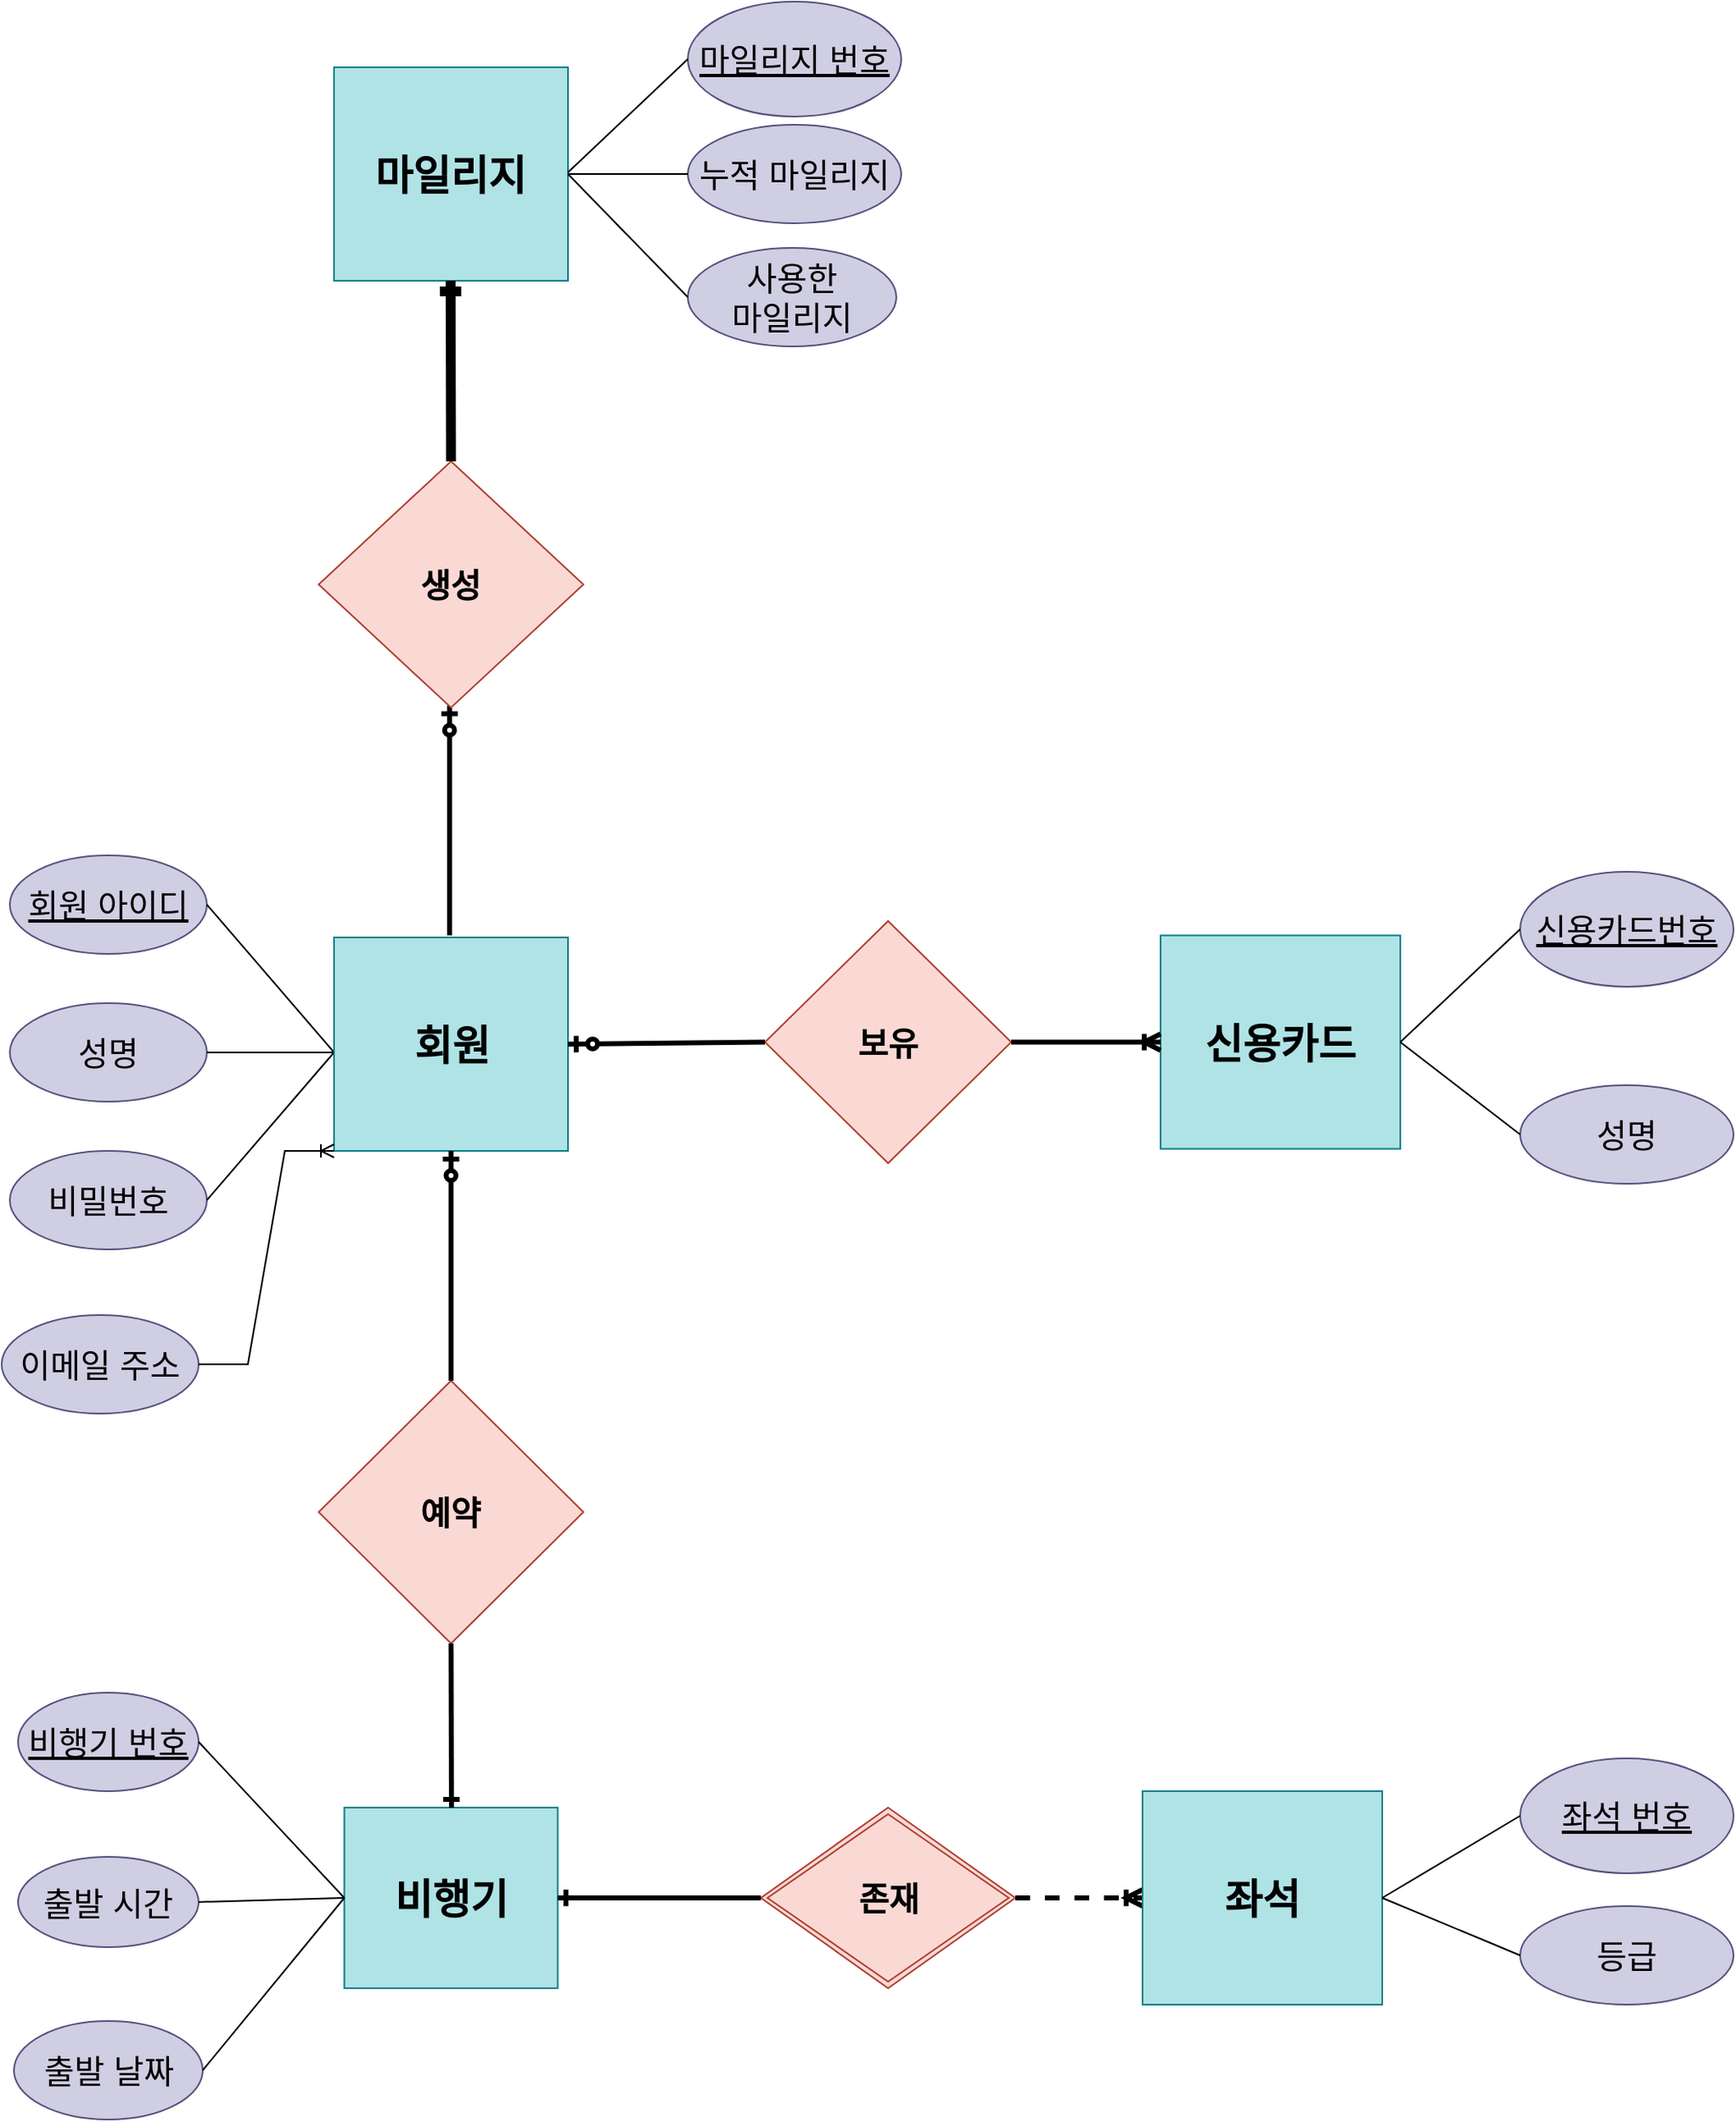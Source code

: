 <mxfile version="21.3.8" type="device" pages="2">
  <diagram name="페이지-1" id="NZyWrNh_rc1T426QeQfZ">
    <mxGraphModel dx="2157" dy="2286" grid="1" gridSize="10" guides="1" tooltips="1" connect="1" arrows="0" fold="1" page="1" pageScale="1" pageWidth="827" pageHeight="1169" math="0" shadow="0">
      <root>
        <mxCell id="0" />
        <mxCell id="1" parent="0" />
        <mxCell id="X0IeuD4PIzZGFYJ8xIGn-2" value="예약" style="shape=rhombus;perimeter=rhombusPerimeter;whiteSpace=wrap;html=1;align=center;fontSize=20;fillColor=#fad9d5;strokeColor=#ae4132;fontStyle=1" parent="1" vertex="1">
          <mxGeometry x="168.13" y="680" width="161.25" height="160" as="geometry" />
        </mxCell>
        <mxCell id="X0IeuD4PIzZGFYJ8xIGn-16" value="회원 아이디" style="ellipse;whiteSpace=wrap;html=1;align=center;fontStyle=4;fontSize=20;fillColor=#d0cee2;strokeColor=#56517e;" parent="1" vertex="1">
          <mxGeometry x="-20" y="360" width="120" height="60" as="geometry" />
        </mxCell>
        <mxCell id="X0IeuD4PIzZGFYJ8xIGn-17" value="성명" style="ellipse;whiteSpace=wrap;html=1;align=center;fontSize=20;fillColor=#d0cee2;strokeColor=#56517e;" parent="1" vertex="1">
          <mxGeometry x="-20" y="450" width="120" height="60" as="geometry" />
        </mxCell>
        <mxCell id="X0IeuD4PIzZGFYJ8xIGn-19" value="" style="endArrow=none;html=1;rounded=0;exitX=1;exitY=0.5;exitDx=0;exitDy=0;entryX=0;entryY=0.5;entryDx=0;entryDy=0;" parent="1" source="X0IeuD4PIzZGFYJ8xIGn-16" edge="1">
          <mxGeometry relative="1" as="geometry">
            <mxPoint x="160" y="405" as="sourcePoint" />
            <mxPoint x="177.5" y="480.0" as="targetPoint" />
          </mxGeometry>
        </mxCell>
        <mxCell id="X0IeuD4PIzZGFYJ8xIGn-20" value="" style="endArrow=none;html=1;rounded=0;exitX=1;exitY=0.5;exitDx=0;exitDy=0;entryX=0;entryY=0.5;entryDx=0;entryDy=0;" parent="1" source="X0IeuD4PIzZGFYJ8xIGn-17" edge="1">
          <mxGeometry relative="1" as="geometry">
            <mxPoint x="60" y="365" as="sourcePoint" />
            <mxPoint x="177.5" y="480.0" as="targetPoint" />
          </mxGeometry>
        </mxCell>
        <mxCell id="X0IeuD4PIzZGFYJ8xIGn-23" value="비밀번호" style="ellipse;whiteSpace=wrap;html=1;align=center;fontSize=20;fillColor=#d0cee2;strokeColor=#56517e;" parent="1" vertex="1">
          <mxGeometry x="-20" y="540" width="120" height="60" as="geometry" />
        </mxCell>
        <mxCell id="X0IeuD4PIzZGFYJ8xIGn-24" value="" style="endArrow=none;html=1;rounded=0;exitX=1;exitY=0.5;exitDx=0;exitDy=0;entryX=0;entryY=0.5;entryDx=0;entryDy=0;" parent="1" source="X0IeuD4PIzZGFYJ8xIGn-23" edge="1">
          <mxGeometry relative="1" as="geometry">
            <mxPoint x="60" y="420" as="sourcePoint" />
            <mxPoint x="177.5" y="480.0" as="targetPoint" />
          </mxGeometry>
        </mxCell>
        <mxCell id="X0IeuD4PIzZGFYJ8xIGn-28" value="비행기" style="whiteSpace=wrap;html=1;align=center;fontSize=25;fontStyle=1;labelBorderColor=none;fillColor=#b0e3e6;strokeColor=#0e8088;" parent="1" vertex="1">
          <mxGeometry x="183.75" y="940" width="130" height="110" as="geometry" />
        </mxCell>
        <mxCell id="X0IeuD4PIzZGFYJ8xIGn-29" value="회원" style="whiteSpace=wrap;html=1;align=center;fontSize=25;fontStyle=1;labelBorderColor=none;fillColor=#b0e3e6;strokeColor=#0e8088;" parent="1" vertex="1">
          <mxGeometry x="177.5" y="410" width="142.5" height="130" as="geometry" />
        </mxCell>
        <mxCell id="X0IeuD4PIzZGFYJ8xIGn-30" value="" style="edgeStyle=elbowEdgeStyle;fontSize=12;html=1;endArrow=ERzeroToOne;endFill=1;entryX=0.5;entryY=1;entryDx=0;entryDy=0;exitX=0.5;exitY=0;exitDx=0;exitDy=0;horizontal=0;verticalAlign=bottom;align=left;fontStyle=7;rounded=0;startArrow=none;startFill=0;elbow=vertical;strokeWidth=3;" parent="1" source="X0IeuD4PIzZGFYJ8xIGn-2" target="X0IeuD4PIzZGFYJ8xIGn-29" edge="1">
          <mxGeometry width="100" height="100" relative="1" as="geometry">
            <mxPoint x="220" y="685" as="sourcePoint" />
            <mxPoint x="320" y="585" as="targetPoint" />
          </mxGeometry>
        </mxCell>
        <mxCell id="X0IeuD4PIzZGFYJ8xIGn-31" value="" style="edgeStyle=elbowEdgeStyle;fontSize=12;html=1;endArrow=ERone;endFill=1;rounded=0;exitX=0.5;exitY=1;exitDx=0;exitDy=0;entryX=0.5;entryY=0;entryDx=0;entryDy=0;strokeWidth=3;" parent="1" source="X0IeuD4PIzZGFYJ8xIGn-2" target="X0IeuD4PIzZGFYJ8xIGn-28" edge="1">
          <mxGeometry width="100" height="100" relative="1" as="geometry">
            <mxPoint x="490" y="860" as="sourcePoint" />
            <mxPoint x="390" y="960" as="targetPoint" />
          </mxGeometry>
        </mxCell>
        <mxCell id="X0IeuD4PIzZGFYJ8xIGn-32" value="보유" style="shape=rhombus;perimeter=rhombusPerimeter;whiteSpace=wrap;html=1;align=center;fontSize=20;fillColor=#fad9d5;strokeColor=#ae4132;fontStyle=1" parent="1" vertex="1">
          <mxGeometry x="440" y="400" width="150" height="147.5" as="geometry" />
        </mxCell>
        <mxCell id="X0IeuD4PIzZGFYJ8xIGn-34" value="" style="fontSize=12;html=1;endArrow=ERzeroToOne;endFill=1;entryX=1;entryY=0.5;entryDx=0;entryDy=0;exitX=0;exitY=0.5;exitDx=0;exitDy=0;horizontal=0;verticalAlign=bottom;align=left;fontStyle=7;rounded=0;startArrow=none;startFill=0;elbow=vertical;strokeWidth=3;" parent="1" source="X0IeuD4PIzZGFYJ8xIGn-32" target="X0IeuD4PIzZGFYJ8xIGn-29" edge="1">
          <mxGeometry width="100" height="100" relative="1" as="geometry">
            <mxPoint x="391.25" y="515" as="sourcePoint" />
            <mxPoint x="420.25" y="370" as="targetPoint" />
          </mxGeometry>
        </mxCell>
        <mxCell id="X0IeuD4PIzZGFYJ8xIGn-36" value="신용카드" style="whiteSpace=wrap;html=1;align=center;fontSize=25;fontStyle=1;labelBorderColor=none;fillColor=#b0e3e6;strokeColor=#0e8088;" parent="1" vertex="1">
          <mxGeometry x="681" y="408.75" width="146" height="130" as="geometry" />
        </mxCell>
        <mxCell id="X0IeuD4PIzZGFYJ8xIGn-37" value="" style="edgeStyle=entityRelationEdgeStyle;fontSize=12;html=1;endArrow=ERoneToMany;rounded=0;entryX=0;entryY=0.5;entryDx=0;entryDy=0;strokeWidth=3;" parent="1" source="X0IeuD4PIzZGFYJ8xIGn-32" target="X0IeuD4PIzZGFYJ8xIGn-36" edge="1">
          <mxGeometry width="100" height="100" relative="1" as="geometry">
            <mxPoint x="580" y="740" as="sourcePoint" />
            <mxPoint x="680" y="640" as="targetPoint" />
          </mxGeometry>
        </mxCell>
        <mxCell id="X0IeuD4PIzZGFYJ8xIGn-38" value="신용카드번호" style="ellipse;whiteSpace=wrap;html=1;align=center;fontStyle=4;fontSize=20;fillColor=#d0cee2;strokeColor=#56517e;" parent="1" vertex="1">
          <mxGeometry x="900" y="370" width="130" height="70" as="geometry" />
        </mxCell>
        <mxCell id="X0IeuD4PIzZGFYJ8xIGn-39" value="" style="endArrow=none;html=1;rounded=0;exitX=0;exitY=0.5;exitDx=0;exitDy=0;entryX=1;entryY=0.5;entryDx=0;entryDy=0;" parent="1" source="X0IeuD4PIzZGFYJ8xIGn-38" target="X0IeuD4PIzZGFYJ8xIGn-36" edge="1">
          <mxGeometry relative="1" as="geometry">
            <mxPoint x="1030" y="390" as="sourcePoint" />
            <mxPoint x="840.0" y="482.5" as="targetPoint" />
          </mxGeometry>
        </mxCell>
        <mxCell id="X0IeuD4PIzZGFYJ8xIGn-40" value="성명" style="ellipse;whiteSpace=wrap;html=1;align=center;fontSize=20;fillColor=#d0cee2;strokeColor=#56517e;" parent="1" vertex="1">
          <mxGeometry x="900" y="500" width="130" height="60" as="geometry" />
        </mxCell>
        <mxCell id="X0IeuD4PIzZGFYJ8xIGn-41" value="" style="endArrow=none;html=1;rounded=0;exitX=0;exitY=0.5;exitDx=0;exitDy=0;entryX=1;entryY=0.5;entryDx=0;entryDy=0;" parent="1" source="X0IeuD4PIzZGFYJ8xIGn-40" target="X0IeuD4PIzZGFYJ8xIGn-36" edge="1">
          <mxGeometry relative="1" as="geometry">
            <mxPoint x="930" y="375" as="sourcePoint" />
            <mxPoint x="1048" y="490" as="targetPoint" />
          </mxGeometry>
        </mxCell>
        <mxCell id="X0IeuD4PIzZGFYJ8xIGn-42" value="비행기 번호" style="ellipse;whiteSpace=wrap;html=1;align=center;fontStyle=4;fontSize=20;fillColor=#d0cee2;strokeColor=#56517e;" parent="1" vertex="1">
          <mxGeometry x="-15" y="870" width="110" height="60" as="geometry" />
        </mxCell>
        <mxCell id="X0IeuD4PIzZGFYJ8xIGn-43" value="출발 시간" style="ellipse;whiteSpace=wrap;html=1;align=center;fontSize=20;fillColor=#d0cee2;strokeColor=#56517e;" parent="1" vertex="1">
          <mxGeometry x="-15" y="970" width="110" height="55" as="geometry" />
        </mxCell>
        <mxCell id="X0IeuD4PIzZGFYJ8xIGn-44" value="" style="endArrow=none;html=1;rounded=0;exitX=1;exitY=0.5;exitDx=0;exitDy=0;entryX=0;entryY=0.5;entryDx=0;entryDy=0;" parent="1" source="X0IeuD4PIzZGFYJ8xIGn-42" target="X0IeuD4PIzZGFYJ8xIGn-28" edge="1">
          <mxGeometry relative="1" as="geometry">
            <mxPoint x="160" y="650" as="sourcePoint" />
            <mxPoint x="178" y="725" as="targetPoint" />
          </mxGeometry>
        </mxCell>
        <mxCell id="X0IeuD4PIzZGFYJ8xIGn-45" value="" style="endArrow=none;html=1;rounded=0;exitX=1;exitY=0.5;exitDx=0;exitDy=0;entryX=0;entryY=0.5;entryDx=0;entryDy=0;" parent="1" source="X0IeuD4PIzZGFYJ8xIGn-43" target="X0IeuD4PIzZGFYJ8xIGn-28" edge="1">
          <mxGeometry relative="1" as="geometry">
            <mxPoint x="60" y="610" as="sourcePoint" />
            <mxPoint x="178" y="725" as="targetPoint" />
          </mxGeometry>
        </mxCell>
        <mxCell id="X0IeuD4PIzZGFYJ8xIGn-46" value="출발 날짜" style="ellipse;whiteSpace=wrap;html=1;align=center;fontSize=20;fillColor=#d0cee2;strokeColor=#56517e;" parent="1" vertex="1">
          <mxGeometry x="-17.5" y="1070" width="115" height="60" as="geometry" />
        </mxCell>
        <mxCell id="X0IeuD4PIzZGFYJ8xIGn-47" value="" style="endArrow=none;html=1;rounded=0;exitX=1;exitY=0.5;exitDx=0;exitDy=0;entryX=0;entryY=0.5;entryDx=0;entryDy=0;" parent="1" source="X0IeuD4PIzZGFYJ8xIGn-46" target="X0IeuD4PIzZGFYJ8xIGn-28" edge="1">
          <mxGeometry relative="1" as="geometry">
            <mxPoint x="60" y="665" as="sourcePoint" />
            <mxPoint x="178" y="725" as="targetPoint" />
          </mxGeometry>
        </mxCell>
        <mxCell id="X0IeuD4PIzZGFYJ8xIGn-49" value="존재" style="shape=rhombus;double=1;perimeter=rhombusPerimeter;whiteSpace=wrap;html=1;align=center;fillColor=#fad9d5;strokeColor=#ae4132;fontSize=20;fontStyle=1" parent="1" vertex="1">
          <mxGeometry x="437.5" y="940" width="155" height="110" as="geometry" />
        </mxCell>
        <mxCell id="X0IeuD4PIzZGFYJ8xIGn-50" value="" style="edgeStyle=entityRelationEdgeStyle;fontSize=12;html=1;endArrow=ERone;endFill=1;rounded=0;entryX=1;entryY=0.5;entryDx=0;entryDy=0;exitX=0;exitY=0.5;exitDx=0;exitDy=0;strokeWidth=3;" parent="1" source="X0IeuD4PIzZGFYJ8xIGn-49" target="X0IeuD4PIzZGFYJ8xIGn-28" edge="1">
          <mxGeometry width="100" height="100" relative="1" as="geometry">
            <mxPoint x="350" y="960" as="sourcePoint" />
            <mxPoint x="450" y="860" as="targetPoint" />
          </mxGeometry>
        </mxCell>
        <mxCell id="X0IeuD4PIzZGFYJ8xIGn-51" value="" style="edgeStyle=entityRelationEdgeStyle;fontSize=12;html=1;endArrow=ERoneToMany;rounded=0;exitX=1;exitY=0.5;exitDx=0;exitDy=0;entryX=0;entryY=0.5;entryDx=0;entryDy=0;dashed=1;strokeWidth=3;" parent="1" source="X0IeuD4PIzZGFYJ8xIGn-49" target="X0IeuD4PIzZGFYJ8xIGn-52" edge="1">
          <mxGeometry width="100" height="100" relative="1" as="geometry">
            <mxPoint x="670" y="1020" as="sourcePoint" />
            <mxPoint x="720" y="1000" as="targetPoint" />
          </mxGeometry>
        </mxCell>
        <mxCell id="X0IeuD4PIzZGFYJ8xIGn-52" value="좌석" style="whiteSpace=wrap;html=1;align=center;fontSize=25;fontStyle=1;labelBorderColor=none;fillColor=#b0e3e6;strokeColor=#0e8088;" parent="1" vertex="1">
          <mxGeometry x="670" y="930" width="146" height="130" as="geometry" />
        </mxCell>
        <mxCell id="X0IeuD4PIzZGFYJ8xIGn-53" value="좌석 번호" style="ellipse;whiteSpace=wrap;html=1;align=center;fontStyle=4;fontSize=20;fillColor=#d0cee2;strokeColor=#56517e;" parent="1" vertex="1">
          <mxGeometry x="900" y="910" width="130" height="70" as="geometry" />
        </mxCell>
        <mxCell id="X0IeuD4PIzZGFYJ8xIGn-54" value="" style="endArrow=none;html=1;rounded=0;exitX=0;exitY=0.5;exitDx=0;exitDy=0;entryX=1;entryY=0.5;entryDx=0;entryDy=0;" parent="1" source="X0IeuD4PIzZGFYJ8xIGn-53" target="X0IeuD4PIzZGFYJ8xIGn-52" edge="1">
          <mxGeometry relative="1" as="geometry">
            <mxPoint x="1079" y="923.13" as="sourcePoint" />
            <mxPoint x="889.0" y="1015.63" as="targetPoint" />
          </mxGeometry>
        </mxCell>
        <mxCell id="X0IeuD4PIzZGFYJ8xIGn-55" value="등급" style="ellipse;whiteSpace=wrap;html=1;align=center;fontSize=20;fillColor=#d0cee2;strokeColor=#56517e;" parent="1" vertex="1">
          <mxGeometry x="900" y="1000" width="130" height="60" as="geometry" />
        </mxCell>
        <mxCell id="X0IeuD4PIzZGFYJ8xIGn-56" value="" style="endArrow=none;html=1;rounded=0;exitX=0;exitY=0.5;exitDx=0;exitDy=0;entryX=1;entryY=0.5;entryDx=0;entryDy=0;" parent="1" source="X0IeuD4PIzZGFYJ8xIGn-55" target="X0IeuD4PIzZGFYJ8xIGn-52" edge="1">
          <mxGeometry relative="1" as="geometry">
            <mxPoint x="979" y="908.13" as="sourcePoint" />
            <mxPoint x="1097" y="1023.13" as="targetPoint" />
          </mxGeometry>
        </mxCell>
        <mxCell id="X0IeuD4PIzZGFYJ8xIGn-57" value="" style="edgeStyle=elbowEdgeStyle;fontSize=12;html=1;endArrow=ERzeroToOne;endFill=1;entryX=0.5;entryY=1;entryDx=0;entryDy=0;exitX=0.5;exitY=0;exitDx=0;exitDy=0;horizontal=0;verticalAlign=bottom;align=left;fontStyle=7;rounded=0;startArrow=none;startFill=0;elbow=vertical;strokeWidth=3;" parent="1" edge="1">
          <mxGeometry width="100" height="100" relative="1" as="geometry">
            <mxPoint x="247.85" y="408.75" as="sourcePoint" />
            <mxPoint x="247.85" y="268.75" as="targetPoint" />
          </mxGeometry>
        </mxCell>
        <mxCell id="X0IeuD4PIzZGFYJ8xIGn-58" value="생성" style="shape=rhombus;perimeter=rhombusPerimeter;whiteSpace=wrap;html=1;align=center;fontSize=20;fillColor=#fad9d5;strokeColor=#ae4132;fontStyle=1" parent="1" vertex="1">
          <mxGeometry x="168.12" y="120" width="161.25" height="150" as="geometry" />
        </mxCell>
        <mxCell id="X0IeuD4PIzZGFYJ8xIGn-59" value="마일리지" style="whiteSpace=wrap;html=1;align=center;fontSize=25;fontStyle=1;labelBorderColor=none;fillColor=#b0e3e6;strokeColor=#0e8088;" parent="1" vertex="1">
          <mxGeometry x="177.49" y="-120" width="142.5" height="130" as="geometry" />
        </mxCell>
        <mxCell id="X0IeuD4PIzZGFYJ8xIGn-63" value="이메일 주소" style="ellipse;whiteSpace=wrap;html=1;align=center;fontSize=20;fillColor=#d0cee2;strokeColor=#56517e;" parent="1" vertex="1">
          <mxGeometry x="-25" y="640" width="120" height="60" as="geometry" />
        </mxCell>
        <mxCell id="R2j0oWUdNMGbaGaLVdNO-1" value="마일리지 번호" style="ellipse;whiteSpace=wrap;html=1;align=center;fontStyle=4;fontSize=20;fillColor=#d0cee2;strokeColor=#56517e;" parent="1" vertex="1">
          <mxGeometry x="392.99" y="-160" width="130" height="70" as="geometry" />
        </mxCell>
        <mxCell id="R2j0oWUdNMGbaGaLVdNO-2" value="" style="endArrow=none;html=1;rounded=0;exitX=0;exitY=0.5;exitDx=0;exitDy=0;entryX=1;entryY=0.5;entryDx=0;entryDy=0;" parent="1" source="R2j0oWUdNMGbaGaLVdNO-1" edge="1">
          <mxGeometry relative="1" as="geometry">
            <mxPoint x="522.99" y="-140" as="sourcePoint" />
            <mxPoint x="319.99" y="-56" as="targetPoint" />
          </mxGeometry>
        </mxCell>
        <mxCell id="R2j0oWUdNMGbaGaLVdNO-3" value="누적 마일리지" style="ellipse;whiteSpace=wrap;html=1;align=center;fontSize=20;fillColor=#d0cee2;strokeColor=#56517e;" parent="1" vertex="1">
          <mxGeometry x="392.99" y="-85" width="130" height="60" as="geometry" />
        </mxCell>
        <mxCell id="R2j0oWUdNMGbaGaLVdNO-4" value="" style="endArrow=none;html=1;rounded=0;exitX=0;exitY=0.5;exitDx=0;exitDy=0;entryX=1;entryY=0.5;entryDx=0;entryDy=0;" parent="1" source="R2j0oWUdNMGbaGaLVdNO-3" target="X0IeuD4PIzZGFYJ8xIGn-59" edge="1">
          <mxGeometry relative="1" as="geometry">
            <mxPoint x="423" y="-149" as="sourcePoint" />
            <mxPoint x="360" y="-60" as="targetPoint" />
          </mxGeometry>
        </mxCell>
        <mxCell id="R2j0oWUdNMGbaGaLVdNO-5" value="사용한 &lt;br&gt;마일리지" style="ellipse;whiteSpace=wrap;html=1;align=center;fontSize=20;fillColor=#d0cee2;strokeColor=#56517e;" parent="1" vertex="1">
          <mxGeometry x="392.99" y="-10" width="127.01" height="60" as="geometry" />
        </mxCell>
        <mxCell id="R2j0oWUdNMGbaGaLVdNO-6" value="" style="endArrow=none;html=1;rounded=0;exitX=0;exitY=0.5;exitDx=0;exitDy=0;entryX=1;entryY=0.5;entryDx=0;entryDy=0;" parent="1" source="R2j0oWUdNMGbaGaLVdNO-5" target="X0IeuD4PIzZGFYJ8xIGn-59" edge="1">
          <mxGeometry relative="1" as="geometry">
            <mxPoint x="432.37" y="-79" as="sourcePoint" />
            <mxPoint x="329.37" y="20" as="targetPoint" />
          </mxGeometry>
        </mxCell>
        <mxCell id="R2j0oWUdNMGbaGaLVdNO-7" value="" style="edgeStyle=entityRelationEdgeStyle;fontSize=12;html=1;endArrow=ERoneToMany;rounded=0;exitX=1;exitY=0.5;exitDx=0;exitDy=0;entryX=0;entryY=1;entryDx=0;entryDy=0;" parent="1" source="X0IeuD4PIzZGFYJ8xIGn-63" target="X0IeuD4PIzZGFYJ8xIGn-29" edge="1">
          <mxGeometry width="100" height="100" relative="1" as="geometry">
            <mxPoint x="95" y="680" as="sourcePoint" />
            <mxPoint x="180" y="480" as="targetPoint" />
          </mxGeometry>
        </mxCell>
        <mxCell id="R2j0oWUdNMGbaGaLVdNO-11" value="" style="edgeStyle=elbowEdgeStyle;fontSize=12;html=1;endArrow=ERone;endFill=1;rounded=0;exitX=0.5;exitY=0;exitDx=0;exitDy=0;entryX=0.5;entryY=1;entryDx=0;entryDy=0;strokeWidth=6;" parent="1" source="X0IeuD4PIzZGFYJ8xIGn-58" target="X0IeuD4PIzZGFYJ8xIGn-59" edge="1">
          <mxGeometry width="100" height="100" relative="1" as="geometry">
            <mxPoint x="380" y="260" as="sourcePoint" />
            <mxPoint x="480" y="160" as="targetPoint" />
          </mxGeometry>
        </mxCell>
      </root>
    </mxGraphModel>
  </diagram>
  <diagram id="fl-fzpiHtl2EbuYcFRY6" name="페이지-2">
    <mxGraphModel dx="978" dy="670" grid="1" gridSize="10" guides="1" tooltips="1" connect="1" arrows="1" fold="1" page="1" pageScale="1" pageWidth="827" pageHeight="1169" math="0" shadow="0">
      <root>
        <mxCell id="0" />
        <mxCell id="1" parent="0" />
      </root>
    </mxGraphModel>
  </diagram>
</mxfile>
